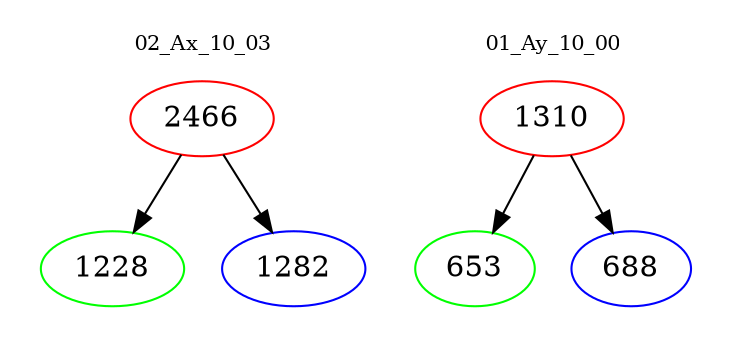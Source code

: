 digraph{
subgraph cluster_0 {
color = white
label = "02_Ax_10_03";
fontsize=10;
T0_2466 [label="2466", color="red"]
T0_2466 -> T0_1228 [color="black"]
T0_1228 [label="1228", color="green"]
T0_2466 -> T0_1282 [color="black"]
T0_1282 [label="1282", color="blue"]
}
subgraph cluster_1 {
color = white
label = "01_Ay_10_00";
fontsize=10;
T1_1310 [label="1310", color="red"]
T1_1310 -> T1_653 [color="black"]
T1_653 [label="653", color="green"]
T1_1310 -> T1_688 [color="black"]
T1_688 [label="688", color="blue"]
}
}
